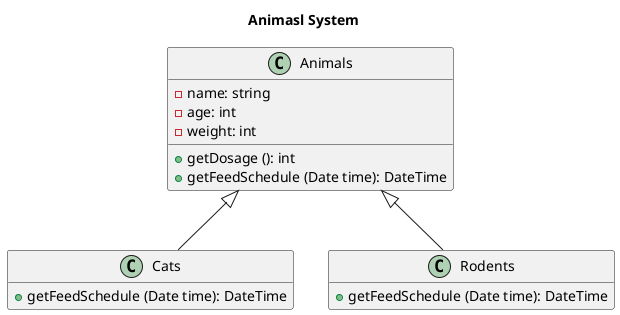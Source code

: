 @startuml
title Animasl System
class Animals {
    -name: string
    -age: int
    -weight: int
    +getDosage (): int
    +getFeedSchedule (Date time): DateTime
}
class Cats extends Animals {
    +getFeedSchedule (Date time): DateTime
}
class Rodents extends Animals{
    +getFeedSchedule (Date time): DateTime
}
hide empty member
@enduml